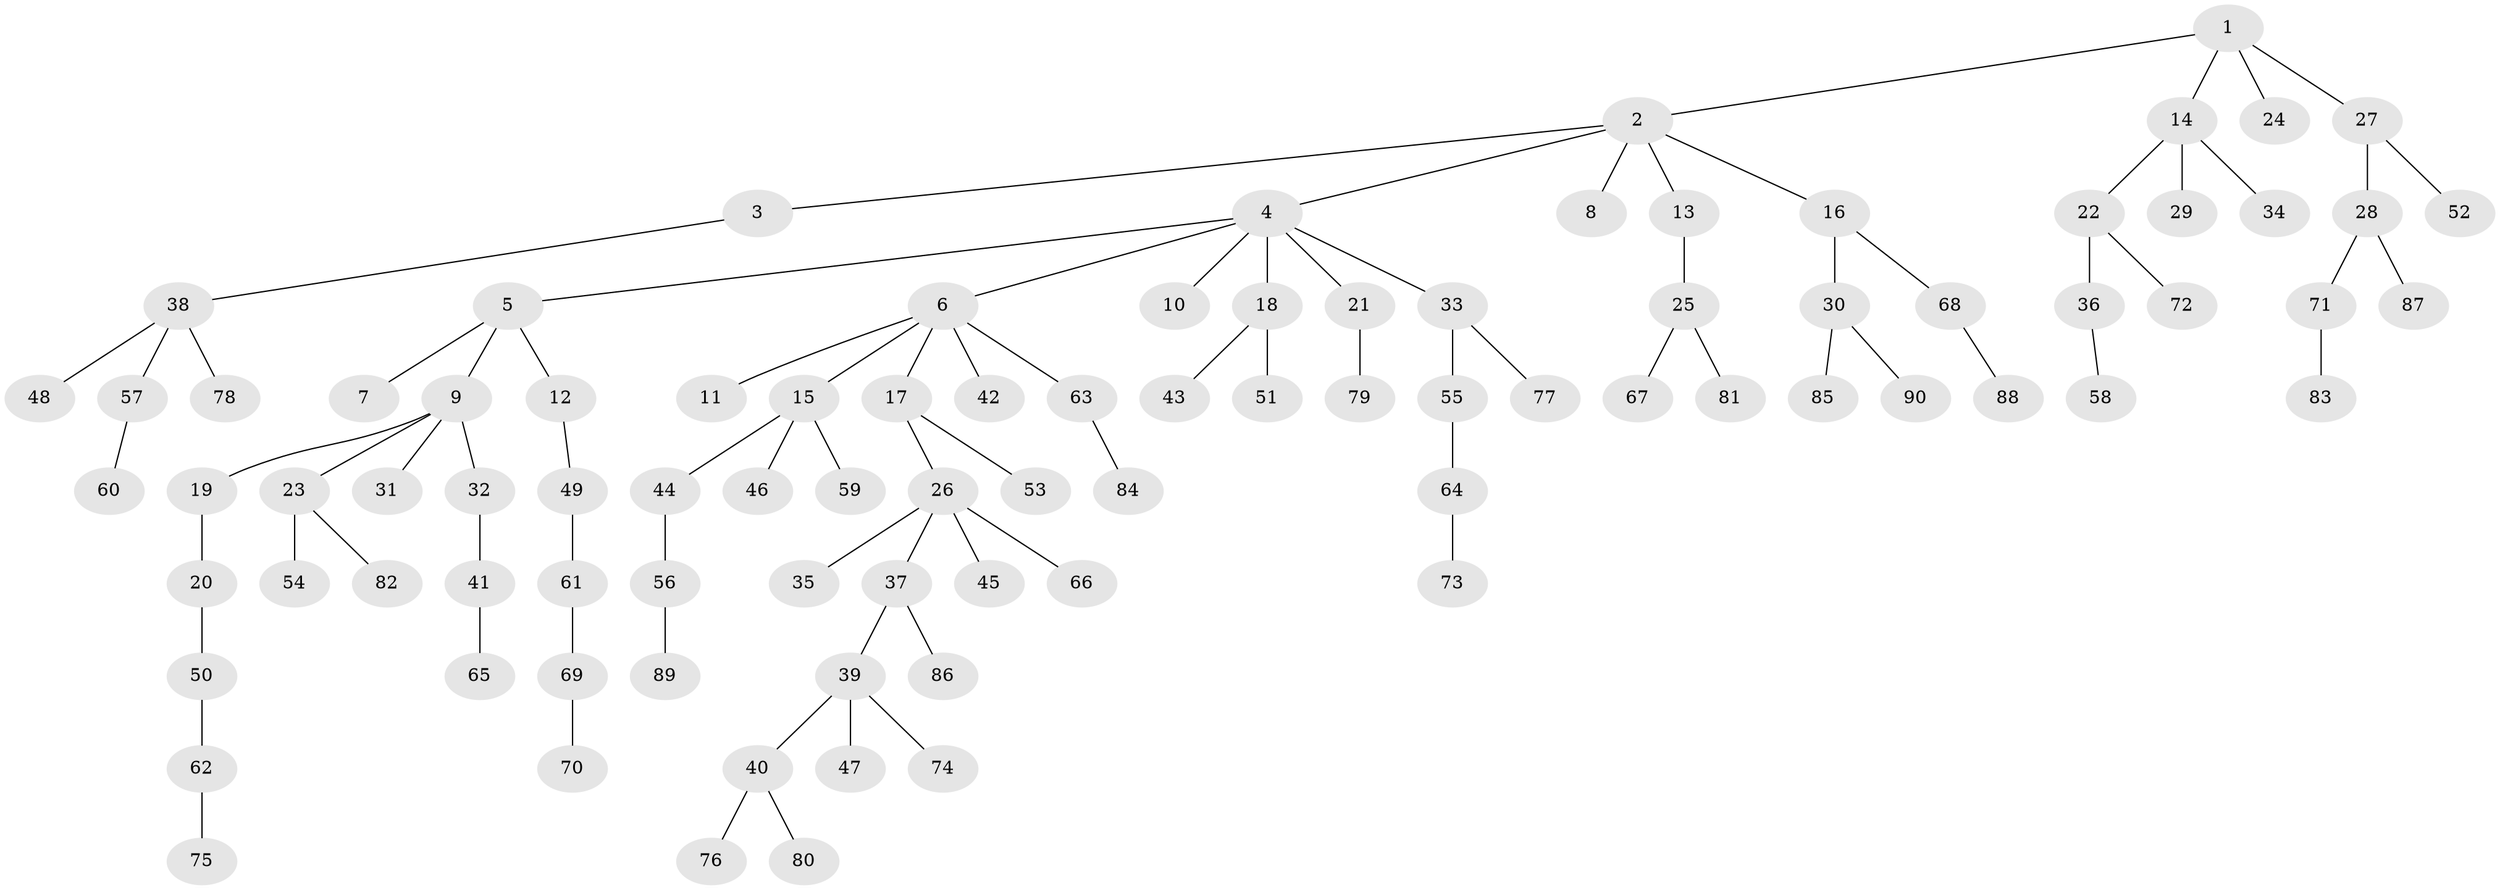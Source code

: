 // coarse degree distribution, {8: 0.016129032258064516, 2: 0.1935483870967742, 9: 0.016129032258064516, 7: 0.016129032258064516, 1: 0.5806451612903226, 4: 0.04838709677419355, 3: 0.11290322580645161, 5: 0.016129032258064516}
// Generated by graph-tools (version 1.1) at 2025/24/03/03/25 07:24:08]
// undirected, 90 vertices, 89 edges
graph export_dot {
graph [start="1"]
  node [color=gray90,style=filled];
  1;
  2;
  3;
  4;
  5;
  6;
  7;
  8;
  9;
  10;
  11;
  12;
  13;
  14;
  15;
  16;
  17;
  18;
  19;
  20;
  21;
  22;
  23;
  24;
  25;
  26;
  27;
  28;
  29;
  30;
  31;
  32;
  33;
  34;
  35;
  36;
  37;
  38;
  39;
  40;
  41;
  42;
  43;
  44;
  45;
  46;
  47;
  48;
  49;
  50;
  51;
  52;
  53;
  54;
  55;
  56;
  57;
  58;
  59;
  60;
  61;
  62;
  63;
  64;
  65;
  66;
  67;
  68;
  69;
  70;
  71;
  72;
  73;
  74;
  75;
  76;
  77;
  78;
  79;
  80;
  81;
  82;
  83;
  84;
  85;
  86;
  87;
  88;
  89;
  90;
  1 -- 2;
  1 -- 14;
  1 -- 24;
  1 -- 27;
  2 -- 3;
  2 -- 4;
  2 -- 8;
  2 -- 13;
  2 -- 16;
  3 -- 38;
  4 -- 5;
  4 -- 6;
  4 -- 10;
  4 -- 18;
  4 -- 21;
  4 -- 33;
  5 -- 7;
  5 -- 9;
  5 -- 12;
  6 -- 11;
  6 -- 15;
  6 -- 17;
  6 -- 42;
  6 -- 63;
  9 -- 19;
  9 -- 23;
  9 -- 31;
  9 -- 32;
  12 -- 49;
  13 -- 25;
  14 -- 22;
  14 -- 29;
  14 -- 34;
  15 -- 44;
  15 -- 46;
  15 -- 59;
  16 -- 30;
  16 -- 68;
  17 -- 26;
  17 -- 53;
  18 -- 43;
  18 -- 51;
  19 -- 20;
  20 -- 50;
  21 -- 79;
  22 -- 36;
  22 -- 72;
  23 -- 54;
  23 -- 82;
  25 -- 67;
  25 -- 81;
  26 -- 35;
  26 -- 37;
  26 -- 45;
  26 -- 66;
  27 -- 28;
  27 -- 52;
  28 -- 71;
  28 -- 87;
  30 -- 85;
  30 -- 90;
  32 -- 41;
  33 -- 55;
  33 -- 77;
  36 -- 58;
  37 -- 39;
  37 -- 86;
  38 -- 48;
  38 -- 57;
  38 -- 78;
  39 -- 40;
  39 -- 47;
  39 -- 74;
  40 -- 76;
  40 -- 80;
  41 -- 65;
  44 -- 56;
  49 -- 61;
  50 -- 62;
  55 -- 64;
  56 -- 89;
  57 -- 60;
  61 -- 69;
  62 -- 75;
  63 -- 84;
  64 -- 73;
  68 -- 88;
  69 -- 70;
  71 -- 83;
}
